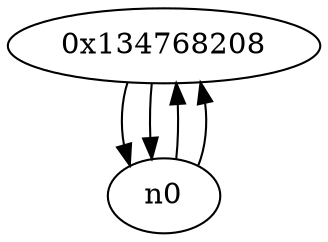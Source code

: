 digraph G{
/* nodes */
  n1 [label="0x134768208"]
/* edges */
n1 -> n0;
n1 -> n0;
n0 -> n1;
n0 -> n1;
}
